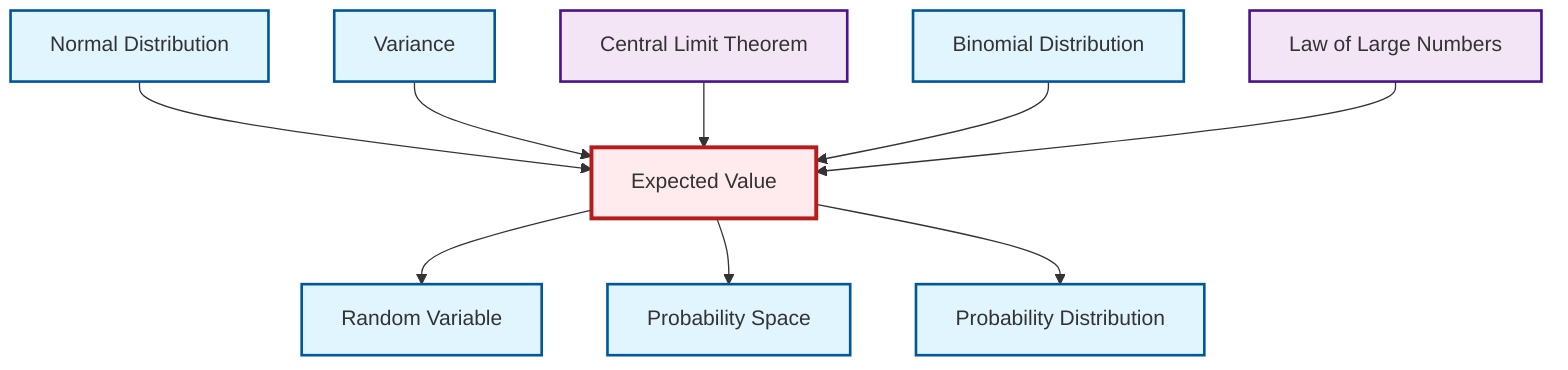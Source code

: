 graph TD
    classDef definition fill:#e1f5fe,stroke:#01579b,stroke-width:2px
    classDef theorem fill:#f3e5f5,stroke:#4a148c,stroke-width:2px
    classDef axiom fill:#fff3e0,stroke:#e65100,stroke-width:2px
    classDef example fill:#e8f5e9,stroke:#1b5e20,stroke-width:2px
    classDef current fill:#ffebee,stroke:#b71c1c,stroke-width:3px
    def-binomial-distribution["Binomial Distribution"]:::definition
    def-normal-distribution["Normal Distribution"]:::definition
    def-variance["Variance"]:::definition
    thm-central-limit["Central Limit Theorem"]:::theorem
    thm-law-of-large-numbers["Law of Large Numbers"]:::theorem
    def-expectation["Expected Value"]:::definition
    def-random-variable["Random Variable"]:::definition
    def-probability-distribution["Probability Distribution"]:::definition
    def-probability-space["Probability Space"]:::definition
    def-expectation --> def-random-variable
    def-normal-distribution --> def-expectation
    def-variance --> def-expectation
    def-expectation --> def-probability-space
    thm-central-limit --> def-expectation
    def-expectation --> def-probability-distribution
    def-binomial-distribution --> def-expectation
    thm-law-of-large-numbers --> def-expectation
    class def-expectation current